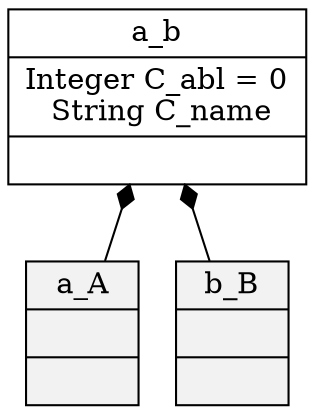
digraph MergeObjects1_merge {
  node [shape=record]
  edge [dir=back, arrowtail=diamond]

a_b_4
 [label="{a_b|Integer C_abl = 0\n String C_name|}"]
a_b_4_a_A [label="{a_A||}", style=filled, fillcolor=gray95]
a_b_4 -> a_b_4_a_A
a_b_4_b_B [label="{b_B||}", style=filled, fillcolor=gray95]
a_b_4 -> a_b_4_b_B


}
